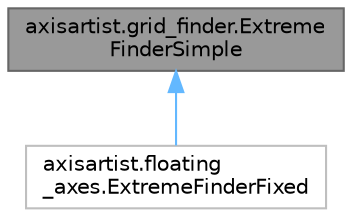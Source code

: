 digraph "axisartist.grid_finder.ExtremeFinderSimple"
{
 // LATEX_PDF_SIZE
  bgcolor="transparent";
  edge [fontname=Helvetica,fontsize=10,labelfontname=Helvetica,labelfontsize=10];
  node [fontname=Helvetica,fontsize=10,shape=box,height=0.2,width=0.4];
  Node1 [id="Node000001",label="axisartist.grid_finder.Extreme\lFinderSimple",height=0.2,width=0.4,color="gray40", fillcolor="grey60", style="filled", fontcolor="black",tooltip=" "];
  Node1 -> Node2 [id="edge1_Node000001_Node000002",dir="back",color="steelblue1",style="solid",tooltip=" "];
  Node2 [id="Node000002",label="axisartist.floating\l_axes.ExtremeFinderFixed",height=0.2,width=0.4,color="grey75", fillcolor="white", style="filled",URL="$d4/db3/classaxisartist_1_1floating__axes_1_1ExtremeFinderFixed.html",tooltip=" "];
}

